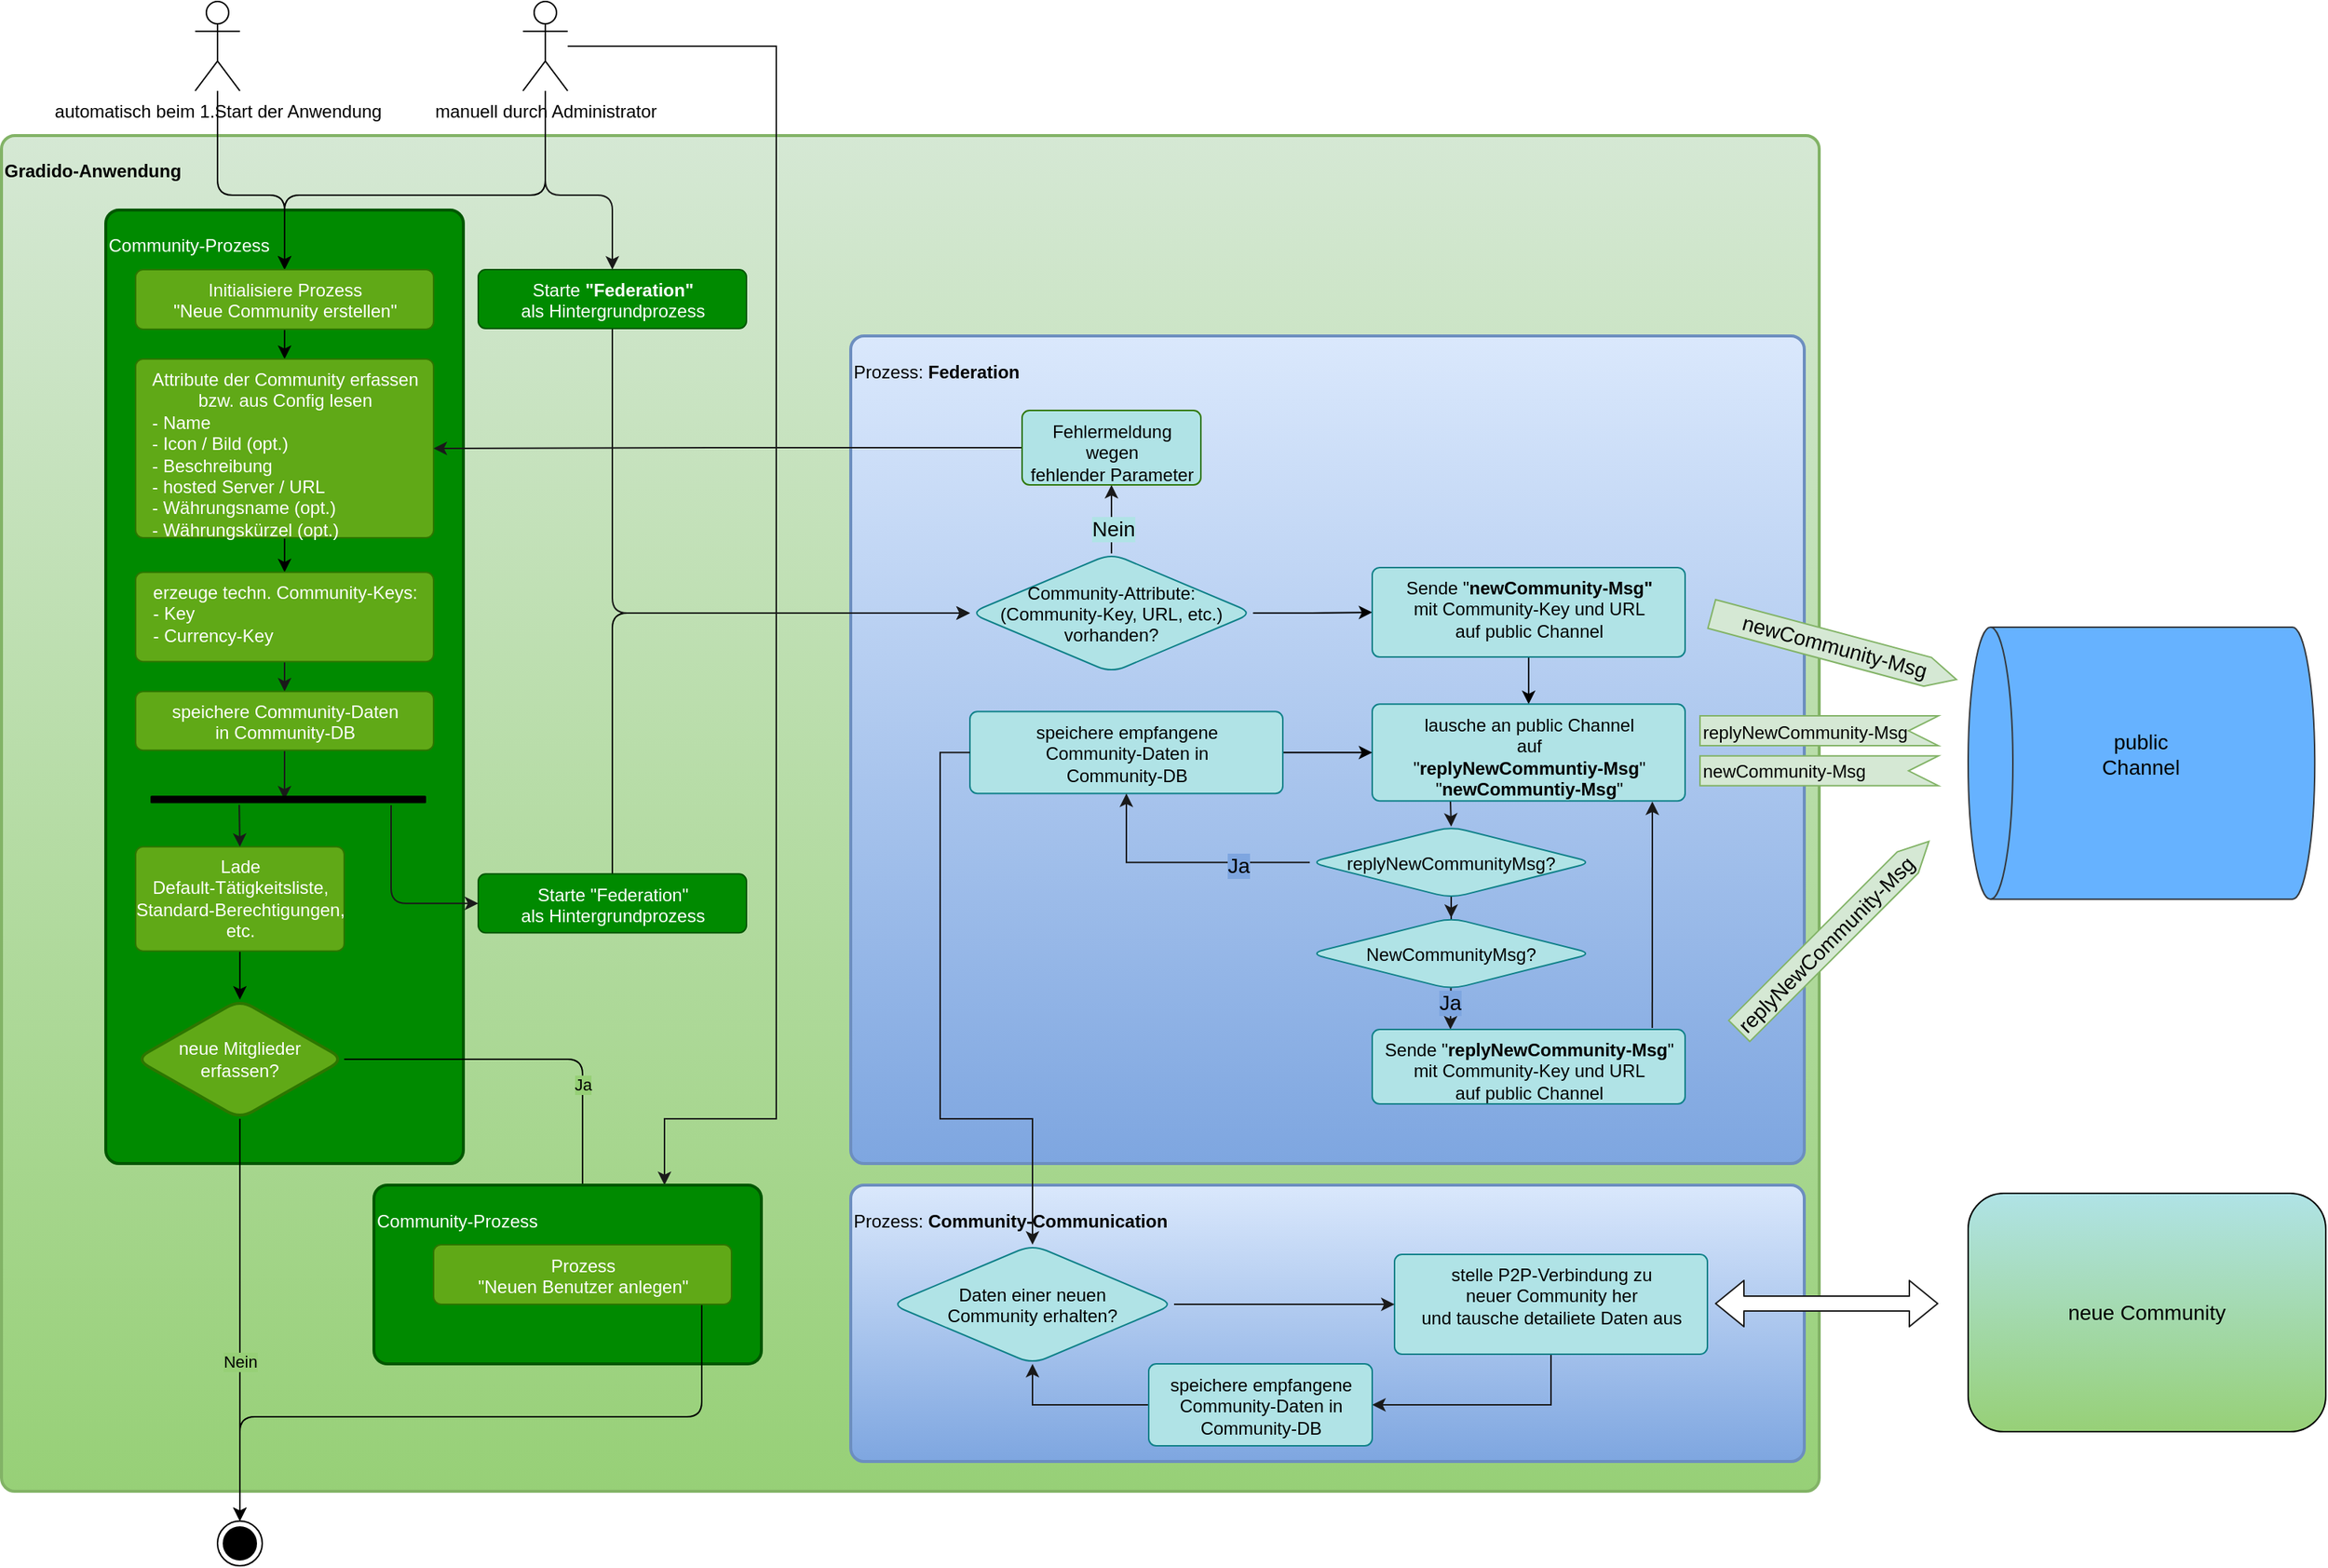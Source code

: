 <mxfile>
    <diagram id="Lc_Wy6ZhKx3Be9Prl_QG" name="Page-1">
        <mxGraphModel dx="544" dy="400" grid="1" gridSize="10" guides="1" tooltips="1" connect="1" arrows="1" fold="1" page="1" pageScale="1" pageWidth="1654" pageHeight="1169" math="0" shadow="0">
            <root>
                <mxCell id="0"/>
                <mxCell id="1" parent="0"/>
                <mxCell id="28" value="&lt;b&gt;Gradido-Anwendung&lt;/b&gt;" style="html=1;align=left;verticalAlign=top;absoluteArcSize=1;arcSize=18;dashed=0;spacingTop=10;spacingRight=30;strokeColor=#82b366;strokeWidth=2;fillColor=#d5e8d4;gradientColor=#97d077;fontColor=#000000;rounded=1;" parent="1" vertex="1">
                    <mxGeometry x="40" y="130" width="1220" height="910" as="geometry"/>
                </mxCell>
                <mxCell id="108" value="Community-Prozess" style="html=1;align=left;verticalAlign=top;absoluteArcSize=1;arcSize=18;dashed=0;spacingTop=10;spacingRight=30;strokeColor=#005700;strokeWidth=2;fillColor=#008a00;fontColor=#ffffff;rounded=1;" vertex="1" parent="1">
                    <mxGeometry x="110" y="180" width="240" height="640" as="geometry"/>
                </mxCell>
                <mxCell id="27" value="Prozess: &lt;b&gt;Federation&lt;/b&gt;" style="html=1;align=left;verticalAlign=top;absoluteArcSize=1;arcSize=18;dashed=0;spacingTop=10;spacingRight=30;strokeColor=#6c8ebf;strokeWidth=2;fillColor=#dae8fc;gradientColor=#7ea6e0;fontColor=#000000;rounded=1;" parent="1" vertex="1">
                    <mxGeometry x="610" y="264.5" width="640" height="555.5" as="geometry"/>
                </mxCell>
                <mxCell id="30" style="edgeStyle=orthogonalEdgeStyle;orthogonalLoop=1;jettySize=auto;html=1;entryX=0.5;entryY=0;entryDx=0;entryDy=0;fontColor=#000000;strokeColor=#000000;" parent="1" source="2" target="4" edge="1">
                    <mxGeometry relative="1" as="geometry">
                        <Array as="points">
                            <mxPoint x="185" y="170"/>
                            <mxPoint x="230" y="170"/>
                        </Array>
                    </mxGeometry>
                </mxCell>
                <mxCell id="2" value="automatisch beim 1.Start der Anwendung" style="shape=umlActor;verticalLabelPosition=bottom;verticalAlign=top;html=1;rounded=1;" parent="1" vertex="1">
                    <mxGeometry x="170" y="40" width="30" height="60" as="geometry"/>
                </mxCell>
                <mxCell id="31" style="edgeStyle=orthogonalEdgeStyle;orthogonalLoop=1;jettySize=auto;html=1;fontColor=#000000;strokeColor=#000000;entryX=0.5;entryY=0;entryDx=0;entryDy=0;" parent="1" source="3" target="4" edge="1">
                    <mxGeometry relative="1" as="geometry">
                        <mxPoint x="250" y="210" as="targetPoint"/>
                        <Array as="points">
                            <mxPoint x="405" y="170"/>
                            <mxPoint x="230" y="170"/>
                        </Array>
                    </mxGeometry>
                </mxCell>
                <mxCell id="77" style="edgeStyle=orthogonalEdgeStyle;orthogonalLoop=1;jettySize=auto;html=1;entryX=0.5;entryY=0;entryDx=0;entryDy=0;fontSize=14;fontColor=#000000;strokeColor=#1A1A1A;" parent="1" source="3" target="75" edge="1">
                    <mxGeometry relative="1" as="geometry">
                        <Array as="points">
                            <mxPoint x="405" y="170"/>
                            <mxPoint x="450" y="170"/>
                        </Array>
                    </mxGeometry>
                </mxCell>
                <mxCell id="95" style="edgeStyle=orthogonalEdgeStyle;rounded=0;orthogonalLoop=1;jettySize=auto;html=1;entryX=0.75;entryY=0;entryDx=0;entryDy=0;fontSize=14;fontColor=#000000;strokeColor=#1A1A1A;" parent="1" source="3" target="38" edge="1">
                    <mxGeometry relative="1" as="geometry">
                        <Array as="points">
                            <mxPoint x="560" y="70"/>
                            <mxPoint x="560" y="790"/>
                            <mxPoint x="485" y="790"/>
                        </Array>
                    </mxGeometry>
                </mxCell>
                <mxCell id="3" value="manuell durch Administrator" style="shape=umlActor;verticalLabelPosition=bottom;verticalAlign=top;html=1;rounded=1;" parent="1" vertex="1">
                    <mxGeometry x="390" y="40" width="30" height="60" as="geometry"/>
                </mxCell>
                <mxCell id="6" value="" style="edgeStyle=orthogonalEdgeStyle;orthogonalLoop=1;jettySize=auto;html=1;strokeColor=#000000;" parent="1" source="4" target="5" edge="1">
                    <mxGeometry relative="1" as="geometry"/>
                </mxCell>
                <mxCell id="4" value="Initialisiere Prozess &lt;br&gt;&quot;Neue Community erstellen&quot;" style="html=1;align=center;verticalAlign=top;absoluteArcSize=1;arcSize=10;dashed=0;fillColor=#60a917;strokeColor=#2D7600;fontColor=#ffffff;rounded=1;" parent="1" vertex="1">
                    <mxGeometry x="130" y="220" width="200" height="40" as="geometry"/>
                </mxCell>
                <mxCell id="8" value="" style="edgeStyle=orthogonalEdgeStyle;orthogonalLoop=1;jettySize=auto;html=1;strokeColor=#000000;" parent="1" source="5" target="7" edge="1">
                    <mxGeometry relative="1" as="geometry"/>
                </mxCell>
                <mxCell id="5" value="Attribute der Community erfassen &lt;br&gt;bzw. aus Config lesen&lt;br&gt;&lt;div style=&quot;text-align: left&quot;&gt;&lt;span&gt;- Name&lt;/span&gt;&lt;/div&gt;&lt;div style=&quot;text-align: left&quot;&gt;&lt;span&gt;- Icon / Bild (opt.)&lt;/span&gt;&lt;/div&gt;&lt;div style=&quot;text-align: left&quot;&gt;&lt;span&gt;- Beschreibung&lt;/span&gt;&lt;/div&gt;&lt;div style=&quot;text-align: left&quot;&gt;&lt;span&gt;- hosted Server / URL&lt;/span&gt;&lt;/div&gt;&lt;div style=&quot;text-align: left&quot;&gt;&lt;span&gt;- Währungsname (opt.)&lt;/span&gt;&lt;/div&gt;&lt;div style=&quot;text-align: left&quot;&gt;&lt;span&gt;- Währungskürzel (opt.)&lt;/span&gt;&lt;/div&gt;" style="html=1;align=center;verticalAlign=top;absoluteArcSize=1;arcSize=10;dashed=0;fillColor=#60a917;strokeColor=#2D7600;fontColor=#ffffff;rounded=1;" parent="1" vertex="1">
                    <mxGeometry x="130" y="280" width="200" height="120" as="geometry"/>
                </mxCell>
                <mxCell id="12" value="" style="edgeStyle=orthogonalEdgeStyle;orthogonalLoop=1;jettySize=auto;html=1;entryX=0;entryY=0.5;entryDx=0;entryDy=0;strokeColor=#000000;exitX=0.5;exitY=0;exitDx=0;exitDy=0;" parent="1" source="24" target="13" edge="1">
                    <mxGeometry relative="1" as="geometry">
                        <mxPoint x="520" y="420" as="targetPoint"/>
                        <Array as="points">
                            <mxPoint x="450" y="451"/>
                        </Array>
                    </mxGeometry>
                </mxCell>
                <mxCell id="51" value="" style="edgeStyle=orthogonalEdgeStyle;orthogonalLoop=1;jettySize=auto;html=1;strokeColor=#1A1A1A;" parent="1" source="7" target="50" edge="1">
                    <mxGeometry relative="1" as="geometry"/>
                </mxCell>
                <mxCell id="7" value="erzeuge techn. Community-Keys:&lt;br&gt;&lt;div style=&quot;text-align: left&quot;&gt;&lt;span&gt;- Key&lt;/span&gt;&lt;/div&gt;&lt;div style=&quot;text-align: left&quot;&gt;&lt;span&gt;- Currency-Key&lt;/span&gt;&lt;/div&gt;" style="html=1;align=center;verticalAlign=top;absoluteArcSize=1;arcSize=10;dashed=0;fillColor=#60a917;strokeColor=#2D7600;fontColor=#ffffff;rounded=1;" parent="1" vertex="1">
                    <mxGeometry x="130" y="423.13" width="200" height="60" as="geometry"/>
                </mxCell>
                <mxCell id="17" value="" style="edgeStyle=orthogonalEdgeStyle;orthogonalLoop=1;jettySize=auto;html=1;strokeColor=#000000;" parent="1" source="13" target="16" edge="1">
                    <mxGeometry relative="1" as="geometry"/>
                </mxCell>
                <mxCell id="70" style="edgeStyle=orthogonalEdgeStyle;orthogonalLoop=1;jettySize=auto;html=1;entryX=0.5;entryY=1;entryDx=0;entryDy=0;fontSize=14;fontColor=#000000;strokeColor=#1A1A1A;" parent="1" source="13" target="72" edge="1">
                    <mxGeometry relative="1" as="geometry">
                        <Array as="points">
                            <mxPoint x="785" y="364.5"/>
                            <mxPoint x="785" y="364.5"/>
                        </Array>
                    </mxGeometry>
                </mxCell>
                <mxCell id="74" value="Nein" style="edgeLabel;html=1;align=center;verticalAlign=middle;resizable=0;points=[];fontSize=14;fontColor=#000000;labelBackgroundColor=#B0E3E6;rounded=1;" parent="70" vertex="1" connectable="0">
                    <mxGeometry x="-0.291" y="-1" relative="1" as="geometry">
                        <mxPoint as="offset"/>
                    </mxGeometry>
                </mxCell>
                <mxCell id="13" value="Community-Attribute:&#10;(Community-Key, URL, etc.)&#10;vorhanden?" style="rhombus;fillColor=#b0e3e6;strokeColor=#0e8088;fontColor=#000000;align=center;rounded=1;" parent="1" vertex="1">
                    <mxGeometry x="690" y="410.5" width="190" height="80" as="geometry"/>
                </mxCell>
                <mxCell id="19" value="" style="edgeStyle=orthogonalEdgeStyle;orthogonalLoop=1;jettySize=auto;html=1;strokeColor=#000000;entryX=0.5;entryY=0;entryDx=0;entryDy=0;" parent="1" source="16" target="20" edge="1">
                    <mxGeometry relative="1" as="geometry">
                        <mxPoint x="785" y="517.13" as="targetPoint"/>
                    </mxGeometry>
                </mxCell>
                <mxCell id="16" value="Sende &quot;&lt;b&gt;newCommunity-Msg&quot;&lt;/b&gt;&lt;br&gt;mit Community-Key und URL&lt;br&gt;auf public Channel" style="html=1;align=center;verticalAlign=top;absoluteArcSize=1;arcSize=10;dashed=0;fillColor=#b0e3e6;strokeColor=#0e8088;fontColor=#000000;rounded=1;" parent="1" vertex="1">
                    <mxGeometry x="960" y="420" width="210" height="60" as="geometry"/>
                </mxCell>
                <mxCell id="83" style="edgeStyle=orthogonalEdgeStyle;rounded=0;orthogonalLoop=1;jettySize=auto;html=1;fontSize=14;fontColor=#000000;strokeColor=#1A1A1A;exitX=0.25;exitY=1;exitDx=0;exitDy=0;entryX=0.5;entryY=0;entryDx=0;entryDy=0;" parent="1" source="20" target="80" edge="1">
                    <mxGeometry relative="1" as="geometry"/>
                </mxCell>
                <mxCell id="20" value="lausche an public Channel&lt;br&gt;auf&lt;br&gt;&quot;&lt;b&gt;replyNewCommuntiy-Msg&lt;/b&gt;&quot;&lt;br&gt;&quot;&lt;b&gt;newCommuntiy-Msg&lt;/b&gt;&quot;" style="html=1;align=center;verticalAlign=top;absoluteArcSize=1;arcSize=10;dashed=0;fillColor=#b0e3e6;strokeColor=#0e8088;fontColor=#000000;rounded=1;" parent="1" vertex="1">
                    <mxGeometry x="960" y="511.63" width="210" height="65" as="geometry"/>
                </mxCell>
                <mxCell id="25" value="" style="edgeStyle=orthogonalEdgeStyle;orthogonalLoop=1;jettySize=auto;html=1;strokeColor=#000000;entryX=0;entryY=0.5;entryDx=0;entryDy=0;exitX=1;exitY=0.5;exitDx=0;exitDy=0;" parent="1" source="22" target="20" edge="1">
                    <mxGeometry relative="1" as="geometry">
                        <Array as="points">
                            <mxPoint x="910" y="544"/>
                            <mxPoint x="910" y="544"/>
                        </Array>
                    </mxGeometry>
                </mxCell>
                <mxCell id="22" value="speichere empfangene&lt;br&gt;Community-Daten in&lt;br&gt;Community-DB" style="html=1;align=center;verticalAlign=top;absoluteArcSize=1;arcSize=10;dashed=0;fillColor=#b0e3e6;strokeColor=#0e8088;fontColor=#000000;rounded=1;" parent="1" vertex="1">
                    <mxGeometry x="690" y="516.63" width="210" height="55" as="geometry"/>
                </mxCell>
                <mxCell id="24" value="Starte &quot;Federation&quot;&lt;br&gt;als Hintergrundprozess" style="html=1;align=center;verticalAlign=top;absoluteArcSize=1;arcSize=10;dashed=0;fillColor=#008a00;strokeColor=#005700;fontColor=#ffffff;rounded=1;" parent="1" vertex="1">
                    <mxGeometry x="360" y="625.63" width="180" height="39.5" as="geometry"/>
                </mxCell>
                <mxCell id="37" style="edgeStyle=orthogonalEdgeStyle;orthogonalLoop=1;jettySize=auto;html=1;fontColor=#000000;strokeColor=#000000;" parent="1" source="34" target="36" edge="1">
                    <mxGeometry relative="1" as="geometry"/>
                </mxCell>
                <mxCell id="34" value="Lade &lt;br&gt;Default-Tätigkeitsliste,&lt;br&gt;Standard-Berechtigungen,&lt;br&gt;etc." style="html=1;align=center;verticalAlign=top;absoluteArcSize=1;arcSize=10;dashed=0;fillColor=#60a917;strokeColor=#2D7600;fontColor=#ffffff;rounded=1;" parent="1" vertex="1">
                    <mxGeometry x="130" y="607.38" width="140" height="70" as="geometry"/>
                </mxCell>
                <mxCell id="46" style="edgeStyle=orthogonalEdgeStyle;orthogonalLoop=1;jettySize=auto;html=1;fontColor=#000000;strokeColor=#000000;" parent="1" source="36" target="39" edge="1">
                    <mxGeometry relative="1" as="geometry"/>
                </mxCell>
                <mxCell id="47" value="Ja" style="edgeLabel;html=1;align=center;verticalAlign=middle;resizable=0;points=[];fontColor=#000000;rounded=1;labelBackgroundColor=#97D077;" parent="46" vertex="1" connectable="0">
                    <mxGeometry x="0.24" relative="1" as="geometry">
                        <mxPoint as="offset"/>
                    </mxGeometry>
                </mxCell>
                <mxCell id="48" style="edgeStyle=orthogonalEdgeStyle;orthogonalLoop=1;jettySize=auto;html=1;fontColor=#000000;strokeColor=#000000;" parent="1" source="36" target="43" edge="1">
                    <mxGeometry relative="1" as="geometry"/>
                </mxCell>
                <mxCell id="49" value="Nein" style="edgeLabel;html=1;align=center;verticalAlign=middle;resizable=0;points=[];fontColor=#000000;rounded=1;labelBackgroundColor=#97D077;" parent="48" vertex="1" connectable="0">
                    <mxGeometry x="0.206" relative="1" as="geometry">
                        <mxPoint as="offset"/>
                    </mxGeometry>
                </mxCell>
                <mxCell id="36" value="neue Mitglieder&lt;br&gt;erfassen?" style="rhombus;whiteSpace=wrap;html=1;fontColor=#ffffff;strokeColor=#2D7600;strokeWidth=2;fillColor=#60a917;rounded=1;" parent="1" vertex="1">
                    <mxGeometry x="130" y="710" width="140" height="80" as="geometry"/>
                </mxCell>
                <mxCell id="38" value="Community-Prozess" style="html=1;align=left;verticalAlign=top;absoluteArcSize=1;arcSize=18;dashed=0;spacingTop=10;spacingRight=30;strokeColor=#005700;strokeWidth=2;fillColor=#008a00;fontColor=#ffffff;rounded=1;" parent="1" vertex="1">
                    <mxGeometry x="290" y="834.5" width="260" height="120" as="geometry"/>
                </mxCell>
                <mxCell id="45" style="edgeStyle=orthogonalEdgeStyle;orthogonalLoop=1;jettySize=auto;html=1;entryX=0.5;entryY=0;entryDx=0;entryDy=0;fontColor=#FFFFFF;strokeColor=#000000;" parent="1" source="39" target="43" edge="1">
                    <mxGeometry relative="1" as="geometry">
                        <Array as="points">
                            <mxPoint x="510" y="990"/>
                            <mxPoint x="200" y="990"/>
                        </Array>
                    </mxGeometry>
                </mxCell>
                <mxCell id="39" value="Prozess &lt;br&gt;&quot;Neuen Benutzer anlegen&quot;" style="html=1;align=center;verticalAlign=top;absoluteArcSize=1;arcSize=10;dashed=0;fillColor=#60a917;strokeColor=#2D7600;fontColor=#ffffff;rounded=1;" parent="1" vertex="1">
                    <mxGeometry x="330" y="874.5" width="200" height="40" as="geometry"/>
                </mxCell>
                <mxCell id="43" value="" style="ellipse;html=1;shape=endState;fillColor=#000000;strokeColor=#000000;labelBackgroundColor=#97D077;fontColor=#FFFFFF;rounded=1;" parent="1" vertex="1">
                    <mxGeometry x="185" y="1060" width="30" height="30" as="geometry"/>
                </mxCell>
                <mxCell id="53" style="edgeStyle=orthogonalEdgeStyle;orthogonalLoop=1;jettySize=auto;html=1;entryX=0.5;entryY=0.514;entryDx=0;entryDy=0;entryPerimeter=0;strokeColor=#1A1A1A;" parent="1" source="50" target="52" edge="1">
                    <mxGeometry relative="1" as="geometry"/>
                </mxCell>
                <mxCell id="50" value="speichere Community-Daten &lt;br&gt;in Community-DB" style="html=1;align=center;verticalAlign=top;absoluteArcSize=1;arcSize=10;dashed=0;fillColor=#60a917;strokeColor=#2D7600;fontColor=#ffffff;rounded=1;" parent="1" vertex="1">
                    <mxGeometry x="130" y="503.13" width="200" height="39.5" as="geometry"/>
                </mxCell>
                <mxCell id="54" style="edgeStyle=orthogonalEdgeStyle;orthogonalLoop=1;jettySize=auto;html=1;strokeColor=#1A1A1A;exitX=1.274;exitY=0.127;exitDx=0;exitDy=0;exitPerimeter=0;entryX=0;entryY=0.5;entryDx=0;entryDy=0;" parent="1" source="52" target="24" edge="1">
                    <mxGeometry relative="1" as="geometry">
                        <Array as="points">
                            <mxPoint x="302" y="645"/>
                        </Array>
                    </mxGeometry>
                </mxCell>
                <mxCell id="55" style="edgeStyle=orthogonalEdgeStyle;orthogonalLoop=1;jettySize=auto;html=1;entryX=0.5;entryY=0;entryDx=0;entryDy=0;strokeColor=#1A1A1A;exitX=1.224;exitY=0.678;exitDx=0;exitDy=0;exitPerimeter=0;" parent="1" source="52" target="34" edge="1">
                    <mxGeometry relative="1" as="geometry">
                        <Array as="points"/>
                    </mxGeometry>
                </mxCell>
                <mxCell id="52" value="" style="html=1;points=[];perimeter=orthogonalPerimeter;fillColor=#000000;strokeColor=none;rotation=90;rounded=1;" parent="1" vertex="1">
                    <mxGeometry x="230" y="483.13" width="5" height="185" as="geometry"/>
                </mxCell>
                <mxCell id="62" value="newCommunity-Msg" style="html=1;shape=mxgraph.infographic.ribbonSimple;notch1=0;notch2=20;align=center;verticalAlign=middle;fontSize=14;fontStyle=0;fillColor=#d5e8d4;strokeColor=#82b366;fontColor=#000000;rounded=1;rotation=15;" parent="1" vertex="1">
                    <mxGeometry x="1184.99" y="463.13" width="170" height="20" as="geometry"/>
                </mxCell>
                <mxCell id="69" value="&lt;font style=&quot;font-size: 12px&quot;&gt;replyNewCommunity-Msg&lt;/font&gt;" style="html=1;shape=mxgraph.infographic.ribbonSimple;notch1=20;notch2=0;align=left;verticalAlign=middle;fontSize=14;fontStyle=0;flipH=1;fillColor=#d5e8d4;strokeColor=#82b366;fontColor=#000000;rounded=1;" parent="1" vertex="1">
                    <mxGeometry x="1180.01" y="519.51" width="160" height="20" as="geometry"/>
                </mxCell>
                <mxCell id="73" style="edgeStyle=orthogonalEdgeStyle;orthogonalLoop=1;jettySize=auto;html=1;entryX=1;entryY=0.5;entryDx=0;entryDy=0;fontSize=14;fontColor=#000000;strokeColor=#1A1A1A;exitX=0;exitY=0.5;exitDx=0;exitDy=0;" parent="1" source="72" target="5" edge="1">
                    <mxGeometry relative="1" as="geometry">
                        <Array as="points"/>
                    </mxGeometry>
                </mxCell>
                <mxCell id="72" value="Fehlermeldung &lt;br&gt;wegen&lt;br&gt;fehlender Parameter" style="html=1;align=center;verticalAlign=top;absoluteArcSize=1;arcSize=10;dashed=0;strokeColor=#2D7600;fillColor=#B0E3E6;fontColor=#000000;rounded=1;" parent="1" vertex="1">
                    <mxGeometry x="725" y="314.5" width="120" height="50" as="geometry"/>
                </mxCell>
                <mxCell id="76" style="edgeStyle=orthogonalEdgeStyle;orthogonalLoop=1;jettySize=auto;html=1;entryX=0;entryY=0.5;entryDx=0;entryDy=0;fontSize=14;fontColor=#000000;strokeColor=#1A1A1A;exitX=0.5;exitY=1;exitDx=0;exitDy=0;" parent="1" source="75" target="13" edge="1">
                    <mxGeometry relative="1" as="geometry">
                        <Array as="points">
                            <mxPoint x="450" y="451"/>
                        </Array>
                    </mxGeometry>
                </mxCell>
                <mxCell id="75" value="Starte &lt;b&gt;&quot;Federation&quot;&lt;/b&gt;&lt;br&gt;als Hintergrundprozess" style="html=1;align=center;verticalAlign=top;absoluteArcSize=1;arcSize=10;dashed=0;fillColor=#008a00;strokeColor=#005700;fontColor=#ffffff;rounded=1;" parent="1" vertex="1">
                    <mxGeometry x="360" y="220" width="180" height="39.5" as="geometry"/>
                </mxCell>
                <mxCell id="79" value="&lt;font style=&quot;font-size: 12px&quot;&gt;newCommunity-Msg&lt;/font&gt;" style="html=1;shape=mxgraph.infographic.ribbonSimple;notch1=20;notch2=0;align=left;verticalAlign=middle;fontSize=14;fontStyle=0;flipH=1;fillColor=#d5e8d4;strokeColor=#82b366;fontColor=#000000;rounded=1;rotation=0;" parent="1" vertex="1">
                    <mxGeometry x="1180.01" y="546.39" width="160" height="20" as="geometry"/>
                </mxCell>
                <mxCell id="81" style="edgeStyle=orthogonalEdgeStyle;rounded=0;orthogonalLoop=1;jettySize=auto;html=1;entryX=0.5;entryY=1;entryDx=0;entryDy=0;fontSize=14;fontColor=#000000;strokeColor=#1A1A1A;" parent="1" source="80" target="22" edge="1">
                    <mxGeometry relative="1" as="geometry"/>
                </mxCell>
                <mxCell id="82" value="Ja" style="edgeLabel;html=1;align=center;verticalAlign=middle;resizable=0;points=[];fontSize=14;fontColor=#000000;labelBackgroundColor=#7EA6E0;" parent="81" vertex="1" connectable="0">
                    <mxGeometry x="-0.427" y="2" relative="1" as="geometry">
                        <mxPoint as="offset"/>
                    </mxGeometry>
                </mxCell>
                <mxCell id="85" style="edgeStyle=orthogonalEdgeStyle;rounded=0;orthogonalLoop=1;jettySize=auto;html=1;entryX=0.5;entryY=0;entryDx=0;entryDy=0;fontSize=14;fontColor=#000000;strokeColor=#1A1A1A;" parent="1" source="80" target="84" edge="1">
                    <mxGeometry relative="1" as="geometry"/>
                </mxCell>
                <mxCell id="80" value="replyNewCommunityMsg?" style="rhombus;fillColor=#b0e3e6;strokeColor=#0e8088;fontColor=#000000;align=center;rounded=1;" parent="1" vertex="1">
                    <mxGeometry x="918" y="593.89" width="190" height="47.87" as="geometry"/>
                </mxCell>
                <mxCell id="93" style="edgeStyle=orthogonalEdgeStyle;rounded=0;orthogonalLoop=1;jettySize=auto;html=1;entryX=0.25;entryY=0;entryDx=0;entryDy=0;fontSize=14;fontColor=#000000;strokeColor=#1A1A1A;exitX=0.499;exitY=0.966;exitDx=0;exitDy=0;exitPerimeter=0;" parent="1" source="84" target="86" edge="1">
                    <mxGeometry relative="1" as="geometry">
                        <mxPoint x="1065" y="717.87" as="sourcePoint"/>
                    </mxGeometry>
                </mxCell>
                <mxCell id="96" value="Ja" style="edgeLabel;html=1;align=center;verticalAlign=middle;resizable=0;points=[];fontSize=14;fontColor=#000000;labelBackgroundColor=#7EA6E0;" parent="93" vertex="1" connectable="0">
                    <mxGeometry x="-0.274" y="-1" relative="1" as="geometry">
                        <mxPoint as="offset"/>
                    </mxGeometry>
                </mxCell>
                <mxCell id="84" value="NewCommunityMsg?" style="rhombus;fillColor=#b0e3e6;strokeColor=#0e8088;fontColor=#000000;align=center;rounded=1;" parent="1" vertex="1">
                    <mxGeometry x="918" y="655.13" width="190" height="47.87" as="geometry"/>
                </mxCell>
                <mxCell id="94" style="edgeStyle=orthogonalEdgeStyle;rounded=0;orthogonalLoop=1;jettySize=auto;html=1;fontSize=14;fontColor=#000000;strokeColor=#1A1A1A;exitX=0.895;exitY=-0.02;exitDx=0;exitDy=0;exitPerimeter=0;" parent="1" source="86" edge="1">
                    <mxGeometry relative="1" as="geometry">
                        <mxPoint x="1148" y="577" as="targetPoint"/>
                        <Array as="points">
                            <mxPoint x="1148" y="577"/>
                        </Array>
                    </mxGeometry>
                </mxCell>
                <mxCell id="86" value="Sende &quot;&lt;b&gt;replyNewCommunity-Msg&lt;/b&gt;&quot;&lt;br&gt;mit Community-Key und URL&lt;br&gt;auf public Channel" style="html=1;align=center;verticalAlign=top;absoluteArcSize=1;arcSize=10;dashed=0;fillColor=#b0e3e6;strokeColor=#0e8088;fontColor=#000000;rounded=1;" parent="1" vertex="1">
                    <mxGeometry x="960" y="730" width="210" height="50" as="geometry"/>
                </mxCell>
                <mxCell id="89" value="replyNewCommunity-Msg" style="html=1;shape=mxgraph.infographic.ribbonSimple;notch1=0;notch2=20;align=left;verticalAlign=middle;fontSize=14;fontStyle=0;fillColor=#d5e8d4;strokeColor=#82b366;fontColor=#000000;rounded=1;rotation=-45;" parent="1" vertex="1">
                    <mxGeometry x="1179.98" y="657.38" width="180.01" height="20" as="geometry"/>
                </mxCell>
                <mxCell id="97" value="" style="group" parent="1" vertex="1" connectable="0">
                    <mxGeometry x="1359.995" y="460.005" width="232.62" height="182.63" as="geometry"/>
                </mxCell>
                <mxCell id="65" value="" style="shape=cylinder3;whiteSpace=wrap;html=1;boundedLbl=1;backgroundOutline=1;size=15;align=center;rotation=-90;strokeColor=#36393d;fillColor=#66B2FF;rounded=1;" parent="97" vertex="1">
                    <mxGeometry x="24.995" y="-24.995" width="182.63" height="232.62" as="geometry"/>
                </mxCell>
                <mxCell id="66" value="public Channel" style="text;html=1;strokeColor=none;fillColor=none;align=center;verticalAlign=middle;whiteSpace=wrap;fontColor=#000000;fontSize=14;rounded=1;" parent="97" vertex="1">
                    <mxGeometry x="96.305" y="74.995" width="40" height="20" as="geometry"/>
                </mxCell>
                <mxCell id="98" value="Prozess: &lt;b&gt;Community-Communication&lt;/b&gt;" style="html=1;align=left;verticalAlign=top;absoluteArcSize=1;arcSize=18;dashed=0;spacingTop=10;spacingRight=30;strokeColor=#6c8ebf;strokeWidth=2;fillColor=#dae8fc;gradientColor=#7ea6e0;fontColor=#000000;rounded=1;" parent="1" vertex="1">
                    <mxGeometry x="610" y="834.5" width="640" height="185.5" as="geometry"/>
                </mxCell>
                <mxCell id="106" style="edgeStyle=orthogonalEdgeStyle;rounded=0;orthogonalLoop=1;jettySize=auto;html=1;entryX=1;entryY=0.5;entryDx=0;entryDy=0;fontSize=14;fontColor=#000000;strokeColor=#1A1A1A;fillColor=#ffffff;exitX=0.5;exitY=1;exitDx=0;exitDy=0;" parent="1" source="99" target="105" edge="1">
                    <mxGeometry relative="1" as="geometry"/>
                </mxCell>
                <mxCell id="99" value="stelle P2P-Verbindung zu &lt;br&gt;neuer Community her&lt;br&gt;und tausche detailiete Daten aus" style="html=1;align=center;verticalAlign=top;absoluteArcSize=1;arcSize=10;dashed=0;fillColor=#b0e3e6;strokeColor=#0e8088;fontColor=#000000;rounded=1;" parent="1" vertex="1">
                    <mxGeometry x="974.99" y="881" width="210" height="67" as="geometry"/>
                </mxCell>
                <mxCell id="102" style="edgeStyle=orthogonalEdgeStyle;rounded=0;orthogonalLoop=1;jettySize=auto;html=1;entryX=0;entryY=0.5;entryDx=0;entryDy=0;fontSize=14;fontColor=#000000;strokeColor=#1A1A1A;" parent="1" source="100" target="99" edge="1">
                    <mxGeometry relative="1" as="geometry"/>
                </mxCell>
                <mxCell id="100" value="Daten einer neuen&#10;Community erhalten?" style="rhombus;fillColor=#b0e3e6;strokeColor=#0e8088;fontColor=#000000;align=center;rounded=1;" parent="1" vertex="1">
                    <mxGeometry x="637" y="874.5" width="190" height="80" as="geometry"/>
                </mxCell>
                <mxCell id="101" style="edgeStyle=orthogonalEdgeStyle;rounded=0;orthogonalLoop=1;jettySize=auto;html=1;entryX=0.5;entryY=0;entryDx=0;entryDy=0;fontSize=14;fontColor=#000000;strokeColor=#1A1A1A;exitX=0;exitY=0.5;exitDx=0;exitDy=0;" parent="1" source="22" target="100" edge="1">
                    <mxGeometry relative="1" as="geometry">
                        <Array as="points">
                            <mxPoint x="670" y="544"/>
                            <mxPoint x="670" y="790"/>
                            <mxPoint x="732" y="790"/>
                        </Array>
                    </mxGeometry>
                </mxCell>
                <mxCell id="103" value="" style="shape=flexArrow;endArrow=classic;startArrow=classic;html=1;fontSize=14;fontColor=#000000;strokeColor=#1A1A1A;fillColor=#ffffff;" parent="1" edge="1">
                    <mxGeometry width="100" height="100" relative="1" as="geometry">
                        <mxPoint x="1190.01" y="914" as="sourcePoint"/>
                        <mxPoint x="1340.01" y="914" as="targetPoint"/>
                    </mxGeometry>
                </mxCell>
                <mxCell id="104" value="neue Community" style="rounded=1;whiteSpace=wrap;html=1;labelBackgroundColor=none;fontSize=14;fontColor=#000000;fillColor=#B0E3E6;align=center;gradientColor=#97D077;" parent="1" vertex="1">
                    <mxGeometry x="1359.99" y="840" width="240.01" height="160" as="geometry"/>
                </mxCell>
                <mxCell id="107" style="edgeStyle=orthogonalEdgeStyle;rounded=0;orthogonalLoop=1;jettySize=auto;html=1;entryX=0.5;entryY=1;entryDx=0;entryDy=0;fontSize=14;fontColor=#000000;strokeColor=#1A1A1A;fillColor=#ffffff;exitX=0;exitY=0.5;exitDx=0;exitDy=0;" parent="1" source="105" target="100" edge="1">
                    <mxGeometry relative="1" as="geometry"/>
                </mxCell>
                <mxCell id="105" value="speichere empfangene&lt;br&gt;Community-Daten in&lt;br&gt;Community-DB" style="html=1;align=center;verticalAlign=top;absoluteArcSize=1;arcSize=10;dashed=0;fillColor=#b0e3e6;strokeColor=#0e8088;fontColor=#000000;rounded=1;" parent="1" vertex="1">
                    <mxGeometry x="810" y="954.5" width="150" height="55" as="geometry"/>
                </mxCell>
            </root>
        </mxGraphModel>
    </diagram>
</mxfile>